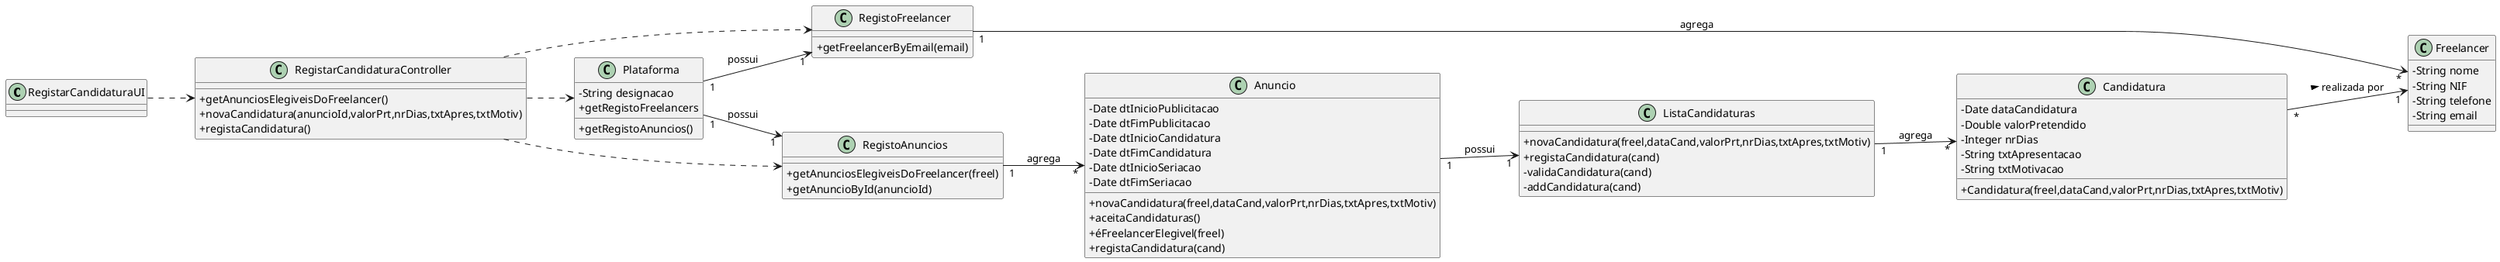 @startuml
skinparam classAttributeIconSize 0
left to right direction

class RegistarCandidaturaUI {
}

class RegistarCandidaturaController {
  +getAnunciosElegiveisDoFreelancer()
  +novaCandidatura(anuncioId,valorPrt,nrDias,txtApres,txtMotiv)
  +registaCandidatura()
}

class Plataforma {
    -String designacao
    +getRegistoFreelancers
    +getRegistoAnuncios()
}

class RegistoFreelancer
{
 +getFreelancerByEmail(email)
}

class RegistoAnuncios
{
  +getAnunciosElegiveisDoFreelancer(freel)
  +getAnuncioById(anuncioId)
}

class Freelancer {
    -String nome
    -String NIF
    -String telefone
    -String email
}

class Anuncio
{
    -Date dtInicioPublicitacao
    -Date dtFimPublicitacao
    -Date dtInicioCandidatura
    -Date dtFimCandidatura
    -Date dtInicioSeriacao
    -Date dtFimSeriacao
    +novaCandidatura(freel,dataCand,valorPrt,nrDias,txtApres,txtMotiv)
    +aceitaCandidaturas()
    +éFreelancerElegivel(freel)
    +registaCandidatura(cand)
}

class ListaCandidaturas
{
  +novaCandidatura(freel,dataCand,valorPrt,nrDias,txtApres,txtMotiv)
  +registaCandidatura(cand)
  -validaCandidatura(cand)
  -addCandidatura(cand)
}

class Candidatura
{
    -Date dataCandidatura
    -Double valorPretendido
    -Integer nrDias
    -String txtApresentacao
    -String txtMotivacao
    +Candidatura(freel,dataCand,valorPrt,nrDias,txtApres,txtMotiv)
}

RegistarCandidaturaUI ..> RegistarCandidaturaController
RegistarCandidaturaController ..> Plataforma
RegistarCandidaturaController ..> RegistoFreelancer
RegistarCandidaturaController ..> RegistoAnuncios

Plataforma "1" --> "1" RegistoAnuncios : possui
Plataforma "1" --> "1" RegistoFreelancer : possui

RegistoAnuncios "1" --> "*" Anuncio : agrega
Anuncio "1" --> "1" ListaCandidaturas : possui
ListaCandidaturas "1" --> "*" Candidatura : agrega

Candidatura "*" --> "1"  Freelancer: realizada por >

RegistoFreelancer "1" --> "*" Freelancer: agrega


@enduml
